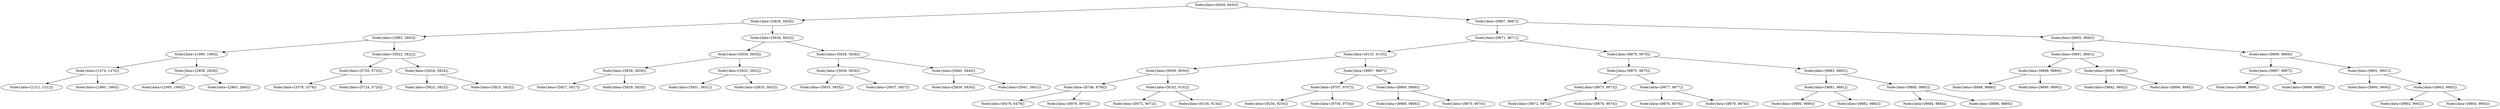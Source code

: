 digraph G{
333994752 [label="Node{data=[6450, 6450]}"]
333994752 -> 1422218908
1422218908 [label="Node{data=[5826, 5826]}"]
1422218908 -> 2041504745
2041504745 [label="Node{data=[2883, 2883]}"]
2041504745 -> 1802829267
1802829267 [label="Node{data=[1990, 1990]}"]
1802829267 -> 982879206
982879206 [label="Node{data=[1474, 1474]}"]
982879206 -> 1142573982
1142573982 [label="Node{data=[1312, 1312]}"]
982879206 -> 1252346207
1252346207 [label="Node{data=[1960, 1960]}"]
1802829267 -> 108244925
108244925 [label="Node{data=[2858, 2858]}"]
108244925 -> 271568430
271568430 [label="Node{data=[1995, 1995]}"]
108244925 -> 108998926
108998926 [label="Node{data=[2863, 2863]}"]
2041504745 -> 1718644527
1718644527 [label="Node{data=[5822, 5822]}"]
1718644527 -> 2103786011
2103786011 [label="Node{data=[5720, 5720]}"]
2103786011 -> 324388135
324388135 [label="Node{data=[3378, 3378]}"]
2103786011 -> 1818059010
1818059010 [label="Node{data=[5724, 5724]}"]
1718644527 -> 154235569
154235569 [label="Node{data=[5824, 5824]}"]
154235569 -> 1565533294
1565533294 [label="Node{data=[5823, 5823]}"]
154235569 -> 1611775518
1611775518 [label="Node{data=[5825, 5825]}"]
1422218908 -> 1740867183
1740867183 [label="Node{data=[5834, 5834]}"]
1740867183 -> 1709561052
1709561052 [label="Node{data=[5830, 5830]}"]
1709561052 -> 969600858
969600858 [label="Node{data=[5828, 5828]}"]
969600858 -> 1413895987
1413895987 [label="Node{data=[5827, 5827]}"]
969600858 -> 801981226
801981226 [label="Node{data=[5829, 5829]}"]
1709561052 -> 1682252091
1682252091 [label="Node{data=[5832, 5832]}"]
1682252091 -> 169583318
169583318 [label="Node{data=[5831, 5831]}"]
1682252091 -> 1812104041
1812104041 [label="Node{data=[5833, 5833]}"]
1740867183 -> 689129936
689129936 [label="Node{data=[5838, 5838]}"]
689129936 -> 1678960944
1678960944 [label="Node{data=[5836, 5836]}"]
1678960944 -> 860416630
860416630 [label="Node{data=[5835, 5835]}"]
1678960944 -> 1260990141
1260990141 [label="Node{data=[5837, 5837]}"]
689129936 -> 2017960897
2017960897 [label="Node{data=[5840, 5840]}"]
2017960897 -> 191860368
191860368 [label="Node{data=[5839, 5839]}"]
2017960897 -> 2139152081
2139152081 [label="Node{data=[5841, 5841]}"]
333994752 -> 2103331674
2103331674 [label="Node{data=[9887, 9887]}"]
2103331674 -> 952280731
952280731 [label="Node{data=[9871, 9871]}"]
952280731 -> 1328460829
1328460829 [label="Node{data=[9135, 9135]}"]
1328460829 -> 908168575
908168575 [label="Node{data=[9056, 9056]}"]
908168575 -> 959054970
959054970 [label="Node{data=[8746, 8746]}"]
959054970 -> 351378362
351378362 [label="Node{data=[6479, 6479]}"]
959054970 -> 784685925
784685925 [label="Node{data=[8976, 8976]}"]
908168575 -> 339042743
339042743 [label="Node{data=[9102, 9102]}"]
339042743 -> 2111155871
2111155871 [label="Node{data=[9072, 9072]}"]
339042743 -> 1709295316
1709295316 [label="Node{data=[9134, 9134]}"]
1328460829 -> 1643882366
1643882366 [label="Node{data=[9867, 9867]}"]
1643882366 -> 1593592367
1593592367 [label="Node{data=[9707, 9707]}"]
1593592367 -> 244168249
244168249 [label="Node{data=[9234, 9234]}"]
1593592367 -> 1697715802
1697715802 [label="Node{data=[9754, 9754]}"]
1643882366 -> 1498258901
1498258901 [label="Node{data=[9869, 9869]}"]
1498258901 -> 1700530657
1700530657 [label="Node{data=[9868, 9868]}"]
1498258901 -> 109270797
109270797 [label="Node{data=[9870, 9870]}"]
952280731 -> 1802310209
1802310209 [label="Node{data=[9879, 9879]}"]
1802310209 -> 1593543116
1593543116 [label="Node{data=[9875, 9875]}"]
1593543116 -> 1542295795
1542295795 [label="Node{data=[9873, 9873]}"]
1542295795 -> 1204461500
1204461500 [label="Node{data=[9872, 9872]}"]
1542295795 -> 1144418846
1144418846 [label="Node{data=[9874, 9874]}"]
1593543116 -> 1174480573
1174480573 [label="Node{data=[9877, 9877]}"]
1174480573 -> 1901878406
1901878406 [label="Node{data=[9876, 9876]}"]
1174480573 -> 1652034158
1652034158 [label="Node{data=[9878, 9878]}"]
1802310209 -> 355021501
355021501 [label="Node{data=[9883, 9883]}"]
355021501 -> 1523763819
1523763819 [label="Node{data=[9881, 9881]}"]
1523763819 -> 1232668123
1232668123 [label="Node{data=[9880, 9880]}"]
1523763819 -> 1802522080
1802522080 [label="Node{data=[9882, 9882]}"]
355021501 -> 932198121
932198121 [label="Node{data=[9885, 9885]}"]
932198121 -> 2069705698
2069705698 [label="Node{data=[9884, 9884]}"]
932198121 -> 2047583887
2047583887 [label="Node{data=[9886, 9886]}"]
2103331674 -> 327019363
327019363 [label="Node{data=[9895, 9895]}"]
327019363 -> 627875995
627875995 [label="Node{data=[9891, 9891]}"]
627875995 -> 935089655
935089655 [label="Node{data=[9889, 9889]}"]
935089655 -> 270836305
270836305 [label="Node{data=[9888, 9888]}"]
935089655 -> 1820227013
1820227013 [label="Node{data=[9890, 9890]}"]
627875995 -> 752249001
752249001 [label="Node{data=[9893, 9893]}"]
752249001 -> 2039513897
2039513897 [label="Node{data=[9892, 9892]}"]
752249001 -> 1284735072
1284735072 [label="Node{data=[9894, 9894]}"]
327019363 -> 1406932074
1406932074 [label="Node{data=[9899, 9899]}"]
1406932074 -> 1280355736
1280355736 [label="Node{data=[9897, 9897]}"]
1280355736 -> 832890608
832890608 [label="Node{data=[9896, 9896]}"]
1280355736 -> 1634005028
1634005028 [label="Node{data=[9898, 9898]}"]
1406932074 -> 1386792742
1386792742 [label="Node{data=[9901, 9901]}"]
1386792742 -> 459115654
459115654 [label="Node{data=[9900, 9900]}"]
1386792742 -> 232290939
232290939 [label="Node{data=[9903, 9903]}"]
232290939 -> 1266372148
1266372148 [label="Node{data=[9902, 9902]}"]
232290939 -> 1602101642
1602101642 [label="Node{data=[9904, 9904]}"]
}